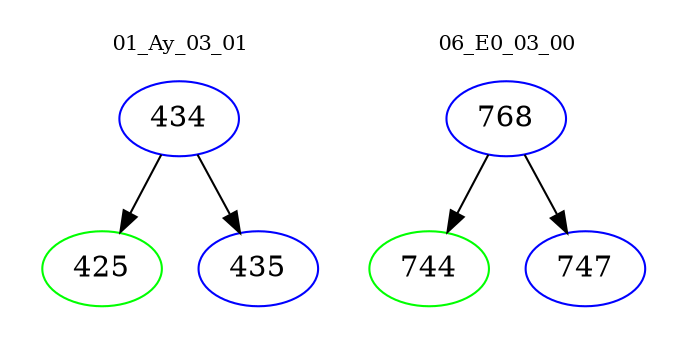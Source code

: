 digraph{
subgraph cluster_0 {
color = white
label = "01_Ay_03_01";
fontsize=10;
T0_434 [label="434", color="blue"]
T0_434 -> T0_425 [color="black"]
T0_425 [label="425", color="green"]
T0_434 -> T0_435 [color="black"]
T0_435 [label="435", color="blue"]
}
subgraph cluster_1 {
color = white
label = "06_E0_03_00";
fontsize=10;
T1_768 [label="768", color="blue"]
T1_768 -> T1_744 [color="black"]
T1_744 [label="744", color="green"]
T1_768 -> T1_747 [color="black"]
T1_747 [label="747", color="blue"]
}
}
